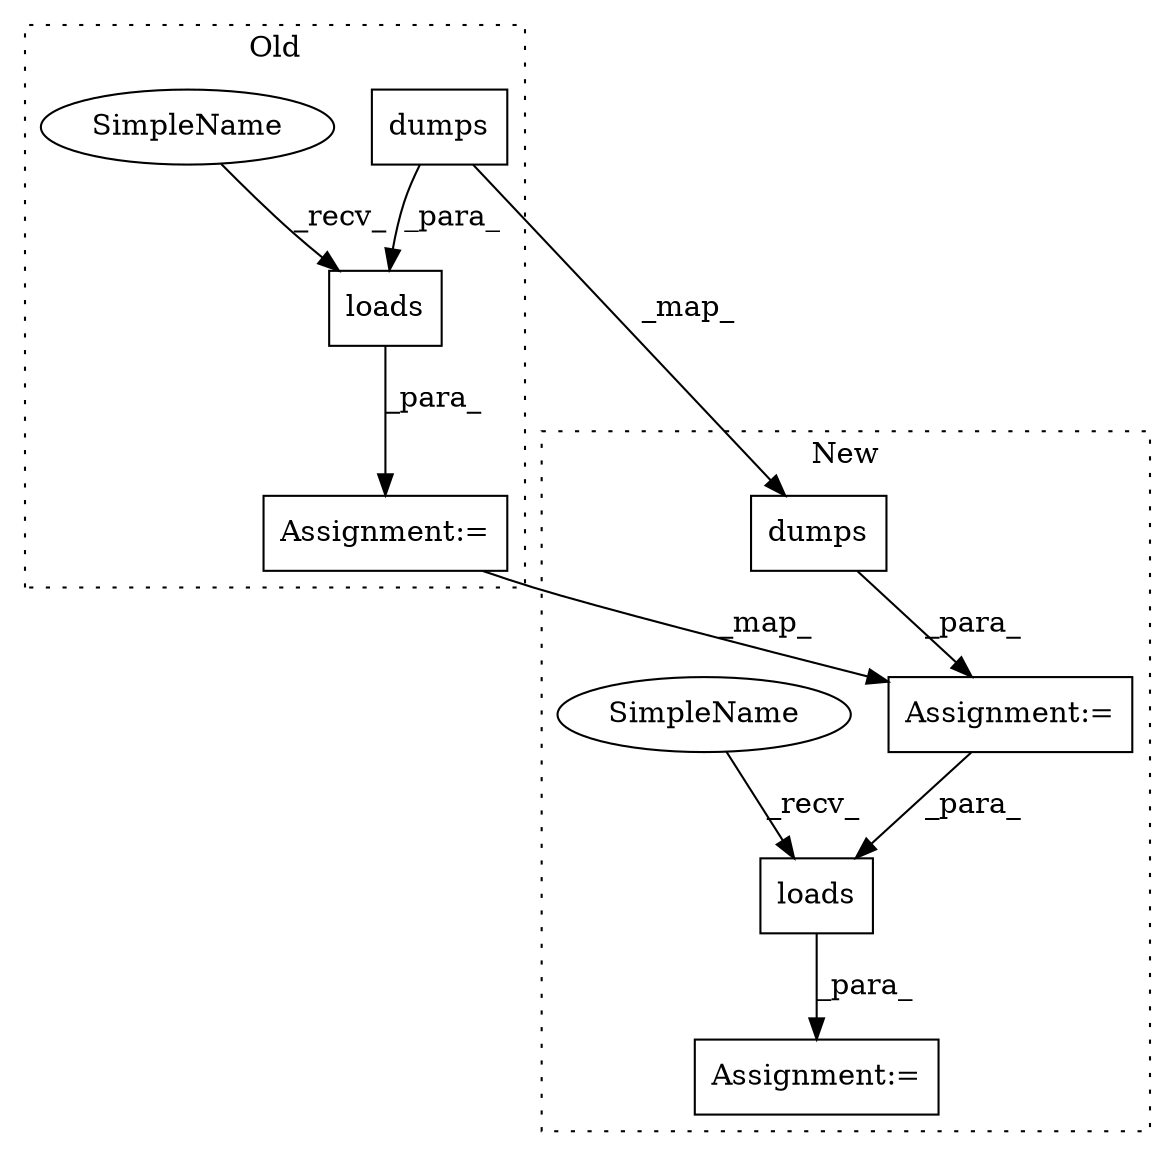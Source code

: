 digraph G {
subgraph cluster0 {
1 [label="dumps" a="32" s="9392,9403" l="6,1" shape="box"];
5 [label="loads" a="32" s="9379,9404" l="6,1" shape="box"];
7 [label="Assignment:=" a="7" s="9371" l="1" shape="box"];
8 [label="SimpleName" a="42" s="9372" l="6" shape="ellipse"];
label = "Old";
style="dotted";
}
subgraph cluster1 {
2 [label="dumps" a="32" s="9715,9726" l="6,1" shape="box"];
3 [label="Assignment:=" a="7" s="9907" l="1" shape="box"];
4 [label="loads" a="32" s="9915,9922" l="6,1" shape="box"];
6 [label="Assignment:=" a="7" s="9707" l="1" shape="box"];
9 [label="SimpleName" a="42" s="9908" l="6" shape="ellipse"];
label = "New";
style="dotted";
}
1 -> 2 [label="_map_"];
1 -> 5 [label="_para_"];
2 -> 6 [label="_para_"];
4 -> 3 [label="_para_"];
5 -> 7 [label="_para_"];
6 -> 4 [label="_para_"];
7 -> 6 [label="_map_"];
8 -> 5 [label="_recv_"];
9 -> 4 [label="_recv_"];
}